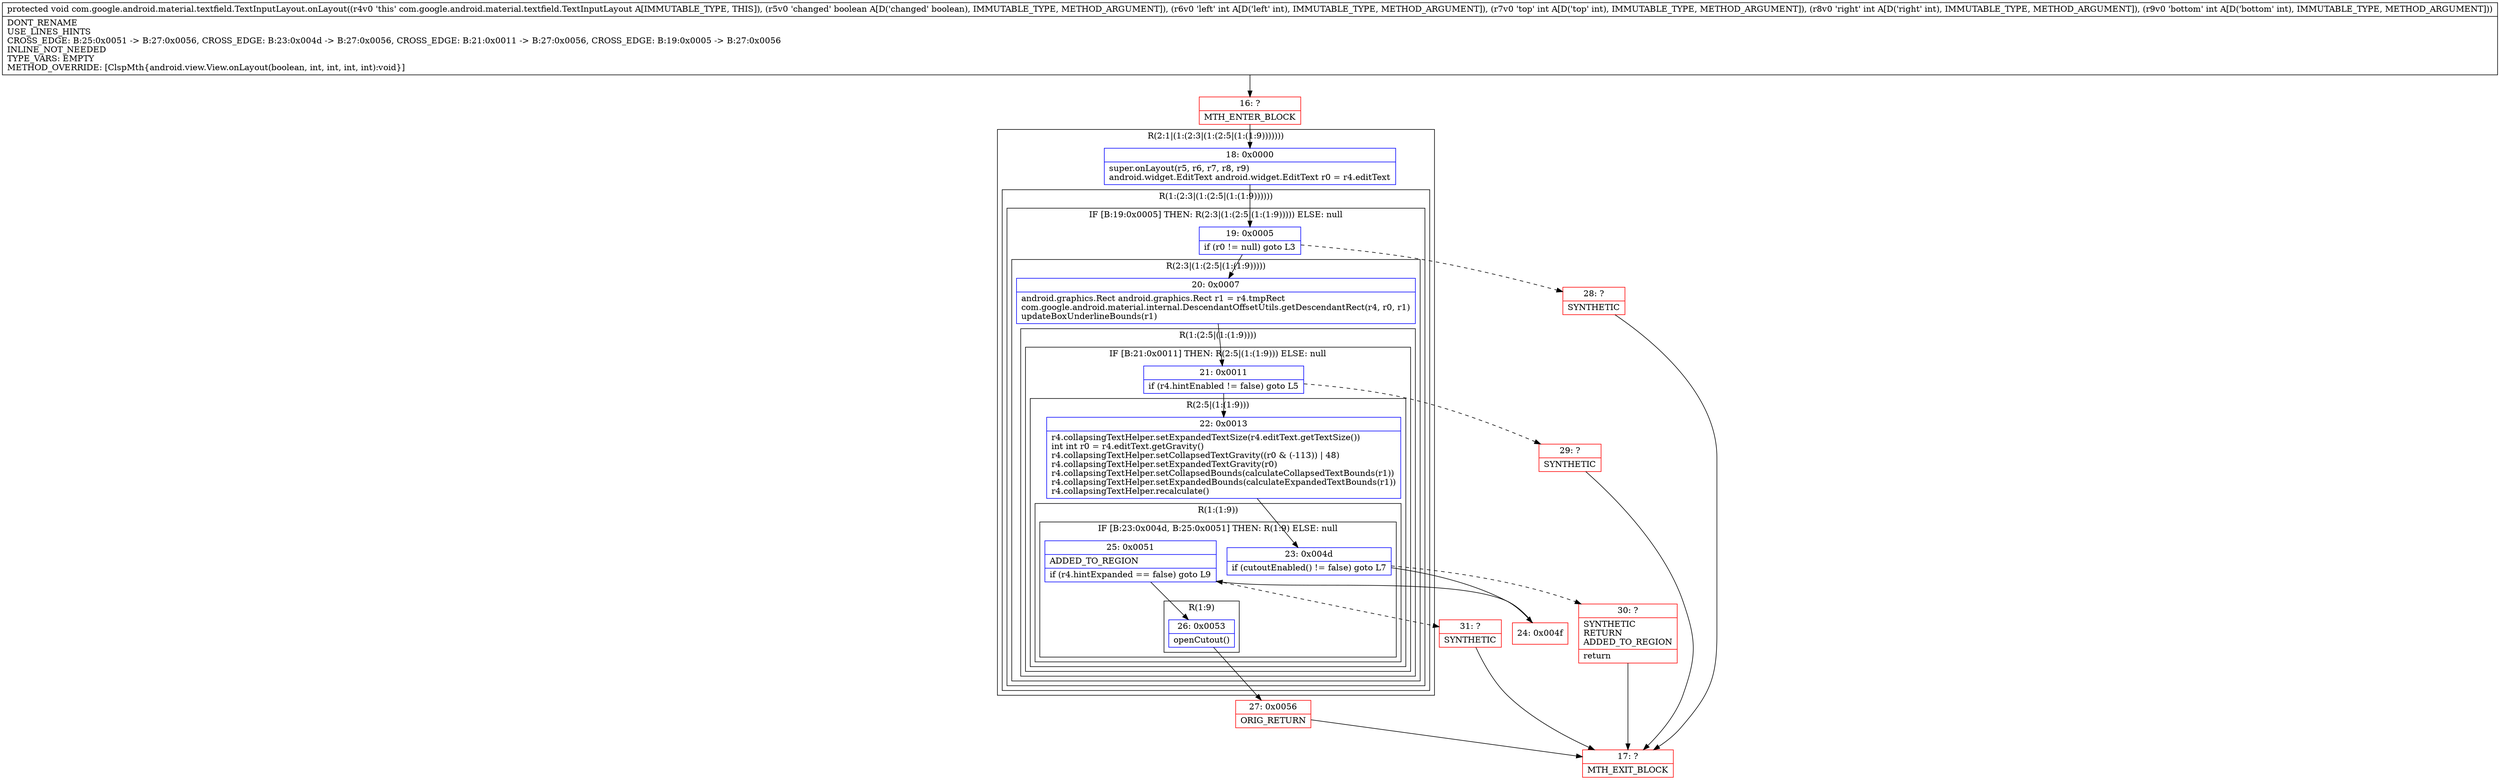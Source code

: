digraph "CFG forcom.google.android.material.textfield.TextInputLayout.onLayout(ZIIII)V" {
subgraph cluster_Region_1603156148 {
label = "R(2:1|(1:(2:3|(1:(2:5|(1:(1:9)))))))";
node [shape=record,color=blue];
Node_18 [shape=record,label="{18\:\ 0x0000|super.onLayout(r5, r6, r7, r8, r9)\landroid.widget.EditText android.widget.EditText r0 = r4.editText\l}"];
subgraph cluster_Region_1029591133 {
label = "R(1:(2:3|(1:(2:5|(1:(1:9))))))";
node [shape=record,color=blue];
subgraph cluster_IfRegion_1309256054 {
label = "IF [B:19:0x0005] THEN: R(2:3|(1:(2:5|(1:(1:9))))) ELSE: null";
node [shape=record,color=blue];
Node_19 [shape=record,label="{19\:\ 0x0005|if (r0 != null) goto L3\l}"];
subgraph cluster_Region_944634263 {
label = "R(2:3|(1:(2:5|(1:(1:9)))))";
node [shape=record,color=blue];
Node_20 [shape=record,label="{20\:\ 0x0007|android.graphics.Rect android.graphics.Rect r1 = r4.tmpRect\lcom.google.android.material.internal.DescendantOffsetUtils.getDescendantRect(r4, r0, r1)\lupdateBoxUnderlineBounds(r1)\l}"];
subgraph cluster_Region_203808052 {
label = "R(1:(2:5|(1:(1:9))))";
node [shape=record,color=blue];
subgraph cluster_IfRegion_449530312 {
label = "IF [B:21:0x0011] THEN: R(2:5|(1:(1:9))) ELSE: null";
node [shape=record,color=blue];
Node_21 [shape=record,label="{21\:\ 0x0011|if (r4.hintEnabled != false) goto L5\l}"];
subgraph cluster_Region_1920843043 {
label = "R(2:5|(1:(1:9)))";
node [shape=record,color=blue];
Node_22 [shape=record,label="{22\:\ 0x0013|r4.collapsingTextHelper.setExpandedTextSize(r4.editText.getTextSize())\lint int r0 = r4.editText.getGravity()\lr4.collapsingTextHelper.setCollapsedTextGravity((r0 & (\-113)) \| 48)\lr4.collapsingTextHelper.setExpandedTextGravity(r0)\lr4.collapsingTextHelper.setCollapsedBounds(calculateCollapsedTextBounds(r1))\lr4.collapsingTextHelper.setExpandedBounds(calculateExpandedTextBounds(r1))\lr4.collapsingTextHelper.recalculate()\l}"];
subgraph cluster_Region_587458107 {
label = "R(1:(1:9))";
node [shape=record,color=blue];
subgraph cluster_IfRegion_1813026494 {
label = "IF [B:23:0x004d, B:25:0x0051] THEN: R(1:9) ELSE: null";
node [shape=record,color=blue];
Node_23 [shape=record,label="{23\:\ 0x004d|if (cutoutEnabled() != false) goto L7\l}"];
Node_25 [shape=record,label="{25\:\ 0x0051|ADDED_TO_REGION\l|if (r4.hintExpanded == false) goto L9\l}"];
subgraph cluster_Region_1325279861 {
label = "R(1:9)";
node [shape=record,color=blue];
Node_26 [shape=record,label="{26\:\ 0x0053|openCutout()\l}"];
}
}
}
}
}
}
}
}
}
}
Node_16 [shape=record,color=red,label="{16\:\ ?|MTH_ENTER_BLOCK\l}"];
Node_24 [shape=record,color=red,label="{24\:\ 0x004f}"];
Node_27 [shape=record,color=red,label="{27\:\ 0x0056|ORIG_RETURN\l}"];
Node_17 [shape=record,color=red,label="{17\:\ ?|MTH_EXIT_BLOCK\l}"];
Node_31 [shape=record,color=red,label="{31\:\ ?|SYNTHETIC\l}"];
Node_30 [shape=record,color=red,label="{30\:\ ?|SYNTHETIC\lRETURN\lADDED_TO_REGION\l|return\l}"];
Node_29 [shape=record,color=red,label="{29\:\ ?|SYNTHETIC\l}"];
Node_28 [shape=record,color=red,label="{28\:\ ?|SYNTHETIC\l}"];
MethodNode[shape=record,label="{protected void com.google.android.material.textfield.TextInputLayout.onLayout((r4v0 'this' com.google.android.material.textfield.TextInputLayout A[IMMUTABLE_TYPE, THIS]), (r5v0 'changed' boolean A[D('changed' boolean), IMMUTABLE_TYPE, METHOD_ARGUMENT]), (r6v0 'left' int A[D('left' int), IMMUTABLE_TYPE, METHOD_ARGUMENT]), (r7v0 'top' int A[D('top' int), IMMUTABLE_TYPE, METHOD_ARGUMENT]), (r8v0 'right' int A[D('right' int), IMMUTABLE_TYPE, METHOD_ARGUMENT]), (r9v0 'bottom' int A[D('bottom' int), IMMUTABLE_TYPE, METHOD_ARGUMENT]))  | DONT_RENAME\lUSE_LINES_HINTS\lCROSS_EDGE: B:25:0x0051 \-\> B:27:0x0056, CROSS_EDGE: B:23:0x004d \-\> B:27:0x0056, CROSS_EDGE: B:21:0x0011 \-\> B:27:0x0056, CROSS_EDGE: B:19:0x0005 \-\> B:27:0x0056\lINLINE_NOT_NEEDED\lTYPE_VARS: EMPTY\lMETHOD_OVERRIDE: [ClspMth\{android.view.View.onLayout(boolean, int, int, int, int):void\}]\l}"];
MethodNode -> Node_16;Node_18 -> Node_19;
Node_19 -> Node_20;
Node_19 -> Node_28[style=dashed];
Node_20 -> Node_21;
Node_21 -> Node_22;
Node_21 -> Node_29[style=dashed];
Node_22 -> Node_23;
Node_23 -> Node_24;
Node_23 -> Node_30[style=dashed];
Node_25 -> Node_26;
Node_25 -> Node_31[style=dashed];
Node_26 -> Node_27;
Node_16 -> Node_18;
Node_24 -> Node_25;
Node_27 -> Node_17;
Node_31 -> Node_17;
Node_30 -> Node_17;
Node_29 -> Node_17;
Node_28 -> Node_17;
}

